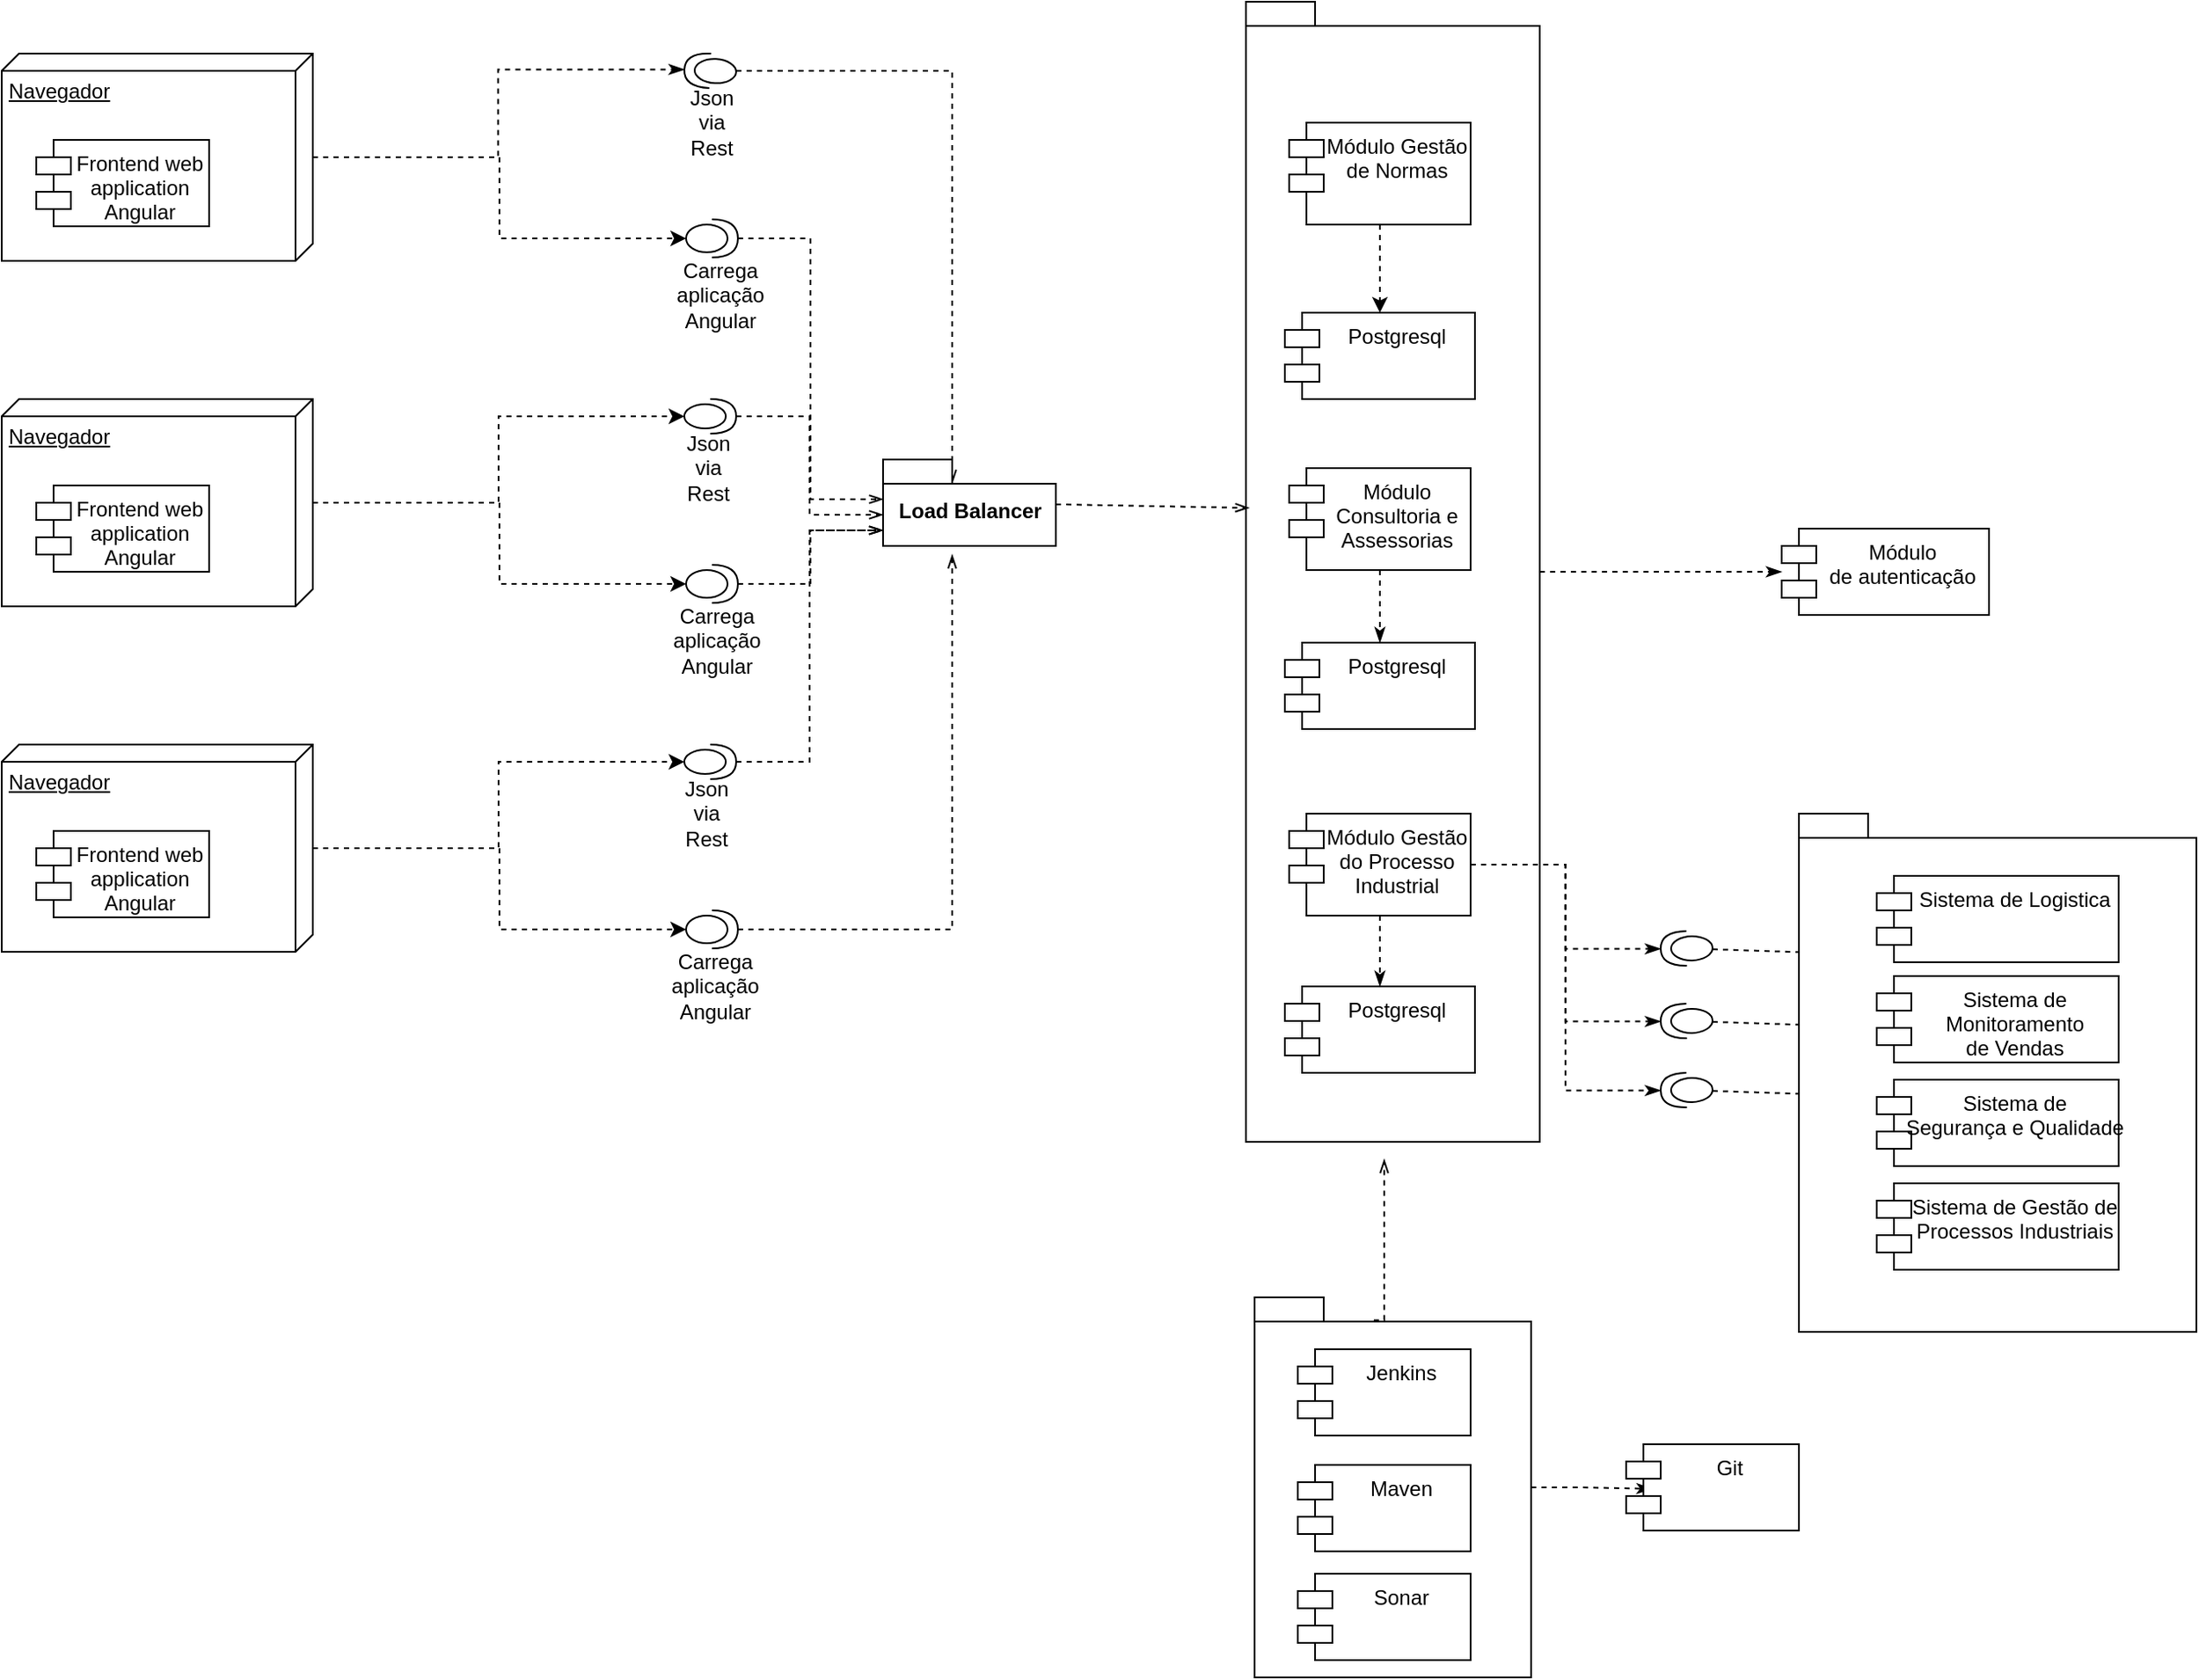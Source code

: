 <mxfile version="14.5.8" type="github">
  <diagram id="pOUwydJKZ514wDhYMpu4" name="Page-1">
    <mxGraphModel dx="1437" dy="859" grid="1" gridSize="10" guides="1" tooltips="1" connect="1" arrows="1" fold="1" page="1" pageScale="1" pageWidth="1169" pageHeight="827" math="0" shadow="0">
      <root>
        <mxCell id="0" />
        <mxCell id="1" parent="0" />
        <mxCell id="Mb3QHJfwA9eEYogZrGKf-141" style="edgeStyle=orthogonalEdgeStyle;rounded=0;orthogonalLoop=1;jettySize=auto;html=1;dashed=1;startArrow=none;startFill=0;endArrow=openThin;endFill=0;entryX=0;entryY=0;entryDx=40;entryDy=14;entryPerimeter=0;" edge="1" parent="1" source="ovCtJIIMCYNfRMW0sjXj-10" target="Mb3QHJfwA9eEYogZrGKf-123">
          <mxGeometry relative="1" as="geometry" />
        </mxCell>
        <mxCell id="ovCtJIIMCYNfRMW0sjXj-10" value="" style="shape=providedRequiredInterface;html=1;verticalLabelPosition=bottom;rotation=3;direction=west;" parent="1" vertex="1">
          <mxGeometry x="405" y="60" width="30" height="20" as="geometry" />
        </mxCell>
        <mxCell id="ovCtJIIMCYNfRMW0sjXj-91" style="edgeStyle=orthogonalEdgeStyle;rounded=0;orthogonalLoop=1;jettySize=auto;html=1;entryX=0;entryY=0.5;entryDx=0;entryDy=0;entryPerimeter=0;dashed=1;" parent="1" source="ovCtJIIMCYNfRMW0sjXj-14" target="ovCtJIIMCYNfRMW0sjXj-21" edge="1">
          <mxGeometry relative="1" as="geometry" />
        </mxCell>
        <mxCell id="Mb3QHJfwA9eEYogZrGKf-114" style="edgeStyle=orthogonalEdgeStyle;rounded=0;orthogonalLoop=1;jettySize=auto;html=1;entryX=1;entryY=0.5;entryDx=0;entryDy=0;entryPerimeter=0;dashed=1;startArrow=none;startFill=0;endArrow=classicThin;endFill=1;" edge="1" parent="1" source="ovCtJIIMCYNfRMW0sjXj-14" target="ovCtJIIMCYNfRMW0sjXj-10">
          <mxGeometry relative="1" as="geometry" />
        </mxCell>
        <mxCell id="ovCtJIIMCYNfRMW0sjXj-14" value="Navegador" style="verticalAlign=top;align=left;spacingTop=8;spacingLeft=2;spacingRight=12;shape=cube;size=10;direction=south;fontStyle=4;html=1;" parent="1" vertex="1">
          <mxGeometry x="10" y="60" width="180" height="120" as="geometry" />
        </mxCell>
        <mxCell id="ovCtJIIMCYNfRMW0sjXj-15" value="Frontend web&#xa;application&#xa;Angular" style="shape=module;align=left;spacingLeft=20;align=center;verticalAlign=top;" parent="1" vertex="1">
          <mxGeometry x="30" y="110" width="100" height="50" as="geometry" />
        </mxCell>
        <mxCell id="Mb3QHJfwA9eEYogZrGKf-140" style="edgeStyle=orthogonalEdgeStyle;rounded=0;orthogonalLoop=1;jettySize=auto;html=1;entryX=0;entryY=0;entryDx=0;entryDy=23;entryPerimeter=0;dashed=1;startArrow=none;startFill=0;endArrow=openThin;endFill=0;" edge="1" parent="1" source="ovCtJIIMCYNfRMW0sjXj-21" target="Mb3QHJfwA9eEYogZrGKf-123">
          <mxGeometry relative="1" as="geometry" />
        </mxCell>
        <mxCell id="ovCtJIIMCYNfRMW0sjXj-21" value="" style="shape=providedRequiredInterface;html=1;verticalLabelPosition=bottom;rotation=-180;direction=west;" parent="1" vertex="1">
          <mxGeometry x="406" y="156" width="30" height="22" as="geometry" />
        </mxCell>
        <mxCell id="Mb3QHJfwA9eEYogZrGKf-14" value="" style="edgeStyle=orthogonalEdgeStyle;rounded=0;orthogonalLoop=1;jettySize=auto;html=1;dashed=1;" edge="1" parent="1" target="Mb3QHJfwA9eEYogZrGKf-4">
          <mxGeometry relative="1" as="geometry">
            <mxPoint x="657.5" y="339" as="sourcePoint" />
          </mxGeometry>
        </mxCell>
        <mxCell id="Mb3QHJfwA9eEYogZrGKf-132" style="edgeStyle=orthogonalEdgeStyle;rounded=0;orthogonalLoop=1;jettySize=auto;html=1;entryX=0;entryY=0;entryDx=0;entryDy=32;entryPerimeter=0;dashed=1;startArrow=none;startFill=0;endArrow=openThin;endFill=0;" edge="1" parent="1" source="ovCtJIIMCYNfRMW0sjXj-101" target="Mb3QHJfwA9eEYogZrGKf-123">
          <mxGeometry relative="1" as="geometry" />
        </mxCell>
        <mxCell id="ovCtJIIMCYNfRMW0sjXj-101" value="" style="shape=providedRequiredInterface;html=1;verticalLabelPosition=bottom;rotation=-180;direction=west;" parent="1" vertex="1">
          <mxGeometry x="405" y="260" width="30" height="20" as="geometry" />
        </mxCell>
        <mxCell id="ovCtJIIMCYNfRMW0sjXj-102" value="" style="edgeStyle=orthogonalEdgeStyle;rounded=0;orthogonalLoop=1;jettySize=auto;html=1;entryX=0;entryY=0.5;entryDx=0;entryDy=0;entryPerimeter=0;dashed=1;" parent="1" source="ovCtJIIMCYNfRMW0sjXj-104" target="ovCtJIIMCYNfRMW0sjXj-101" edge="1">
          <mxGeometry relative="1" as="geometry" />
        </mxCell>
        <mxCell id="ovCtJIIMCYNfRMW0sjXj-103" style="edgeStyle=orthogonalEdgeStyle;rounded=0;orthogonalLoop=1;jettySize=auto;html=1;entryX=0;entryY=0.5;entryDx=0;entryDy=0;entryPerimeter=0;dashed=1;" parent="1" source="ovCtJIIMCYNfRMW0sjXj-104" target="ovCtJIIMCYNfRMW0sjXj-107" edge="1">
          <mxGeometry relative="1" as="geometry" />
        </mxCell>
        <mxCell id="ovCtJIIMCYNfRMW0sjXj-104" value="Navegador" style="verticalAlign=top;align=left;spacingTop=8;spacingLeft=2;spacingRight=12;shape=cube;size=10;direction=south;fontStyle=4;html=1;" parent="1" vertex="1">
          <mxGeometry x="10" y="260" width="180" height="120" as="geometry" />
        </mxCell>
        <mxCell id="ovCtJIIMCYNfRMW0sjXj-105" value="Frontend web&#xa;application&#xa;Angular" style="shape=module;align=left;spacingLeft=20;align=center;verticalAlign=top;" parent="1" vertex="1">
          <mxGeometry x="30" y="310" width="100" height="50" as="geometry" />
        </mxCell>
        <mxCell id="Mb3QHJfwA9eEYogZrGKf-133" style="edgeStyle=orthogonalEdgeStyle;rounded=0;orthogonalLoop=1;jettySize=auto;html=1;exitX=1;exitY=0.5;exitDx=0;exitDy=0;exitPerimeter=0;dashed=1;startArrow=none;startFill=0;endArrow=openThin;endFill=0;entryX=0;entryY=0;entryDx=0;entryDy=41;entryPerimeter=0;" edge="1" parent="1" source="ovCtJIIMCYNfRMW0sjXj-107" target="Mb3QHJfwA9eEYogZrGKf-123">
          <mxGeometry relative="1" as="geometry">
            <mxPoint x="480" y="330" as="targetPoint" />
          </mxGeometry>
        </mxCell>
        <mxCell id="ovCtJIIMCYNfRMW0sjXj-107" value="" style="shape=providedRequiredInterface;html=1;verticalLabelPosition=bottom;rotation=-180;direction=west;" parent="1" vertex="1">
          <mxGeometry x="406" y="356" width="30" height="22" as="geometry" />
        </mxCell>
        <mxCell id="Mb3QHJfwA9eEYogZrGKf-15" value="" style="edgeStyle=orthogonalEdgeStyle;rounded=0;orthogonalLoop=1;jettySize=auto;html=1;dashed=1;" edge="1" parent="1" target="Mb3QHJfwA9eEYogZrGKf-5">
          <mxGeometry relative="1" as="geometry">
            <mxPoint x="657.5" y="539" as="sourcePoint" />
          </mxGeometry>
        </mxCell>
        <mxCell id="Mb3QHJfwA9eEYogZrGKf-142" style="edgeStyle=orthogonalEdgeStyle;rounded=0;orthogonalLoop=1;jettySize=auto;html=1;entryX=0;entryY=0;entryDx=0;entryDy=41;entryPerimeter=0;dashed=1;startArrow=none;startFill=0;endArrow=openThin;endFill=0;" edge="1" parent="1" source="ovCtJIIMCYNfRMW0sjXj-113" target="Mb3QHJfwA9eEYogZrGKf-123">
          <mxGeometry relative="1" as="geometry" />
        </mxCell>
        <mxCell id="ovCtJIIMCYNfRMW0sjXj-113" value="" style="shape=providedRequiredInterface;html=1;verticalLabelPosition=bottom;rotation=-180;direction=west;" parent="1" vertex="1">
          <mxGeometry x="405" y="460" width="30" height="20" as="geometry" />
        </mxCell>
        <mxCell id="ovCtJIIMCYNfRMW0sjXj-114" value="" style="edgeStyle=orthogonalEdgeStyle;rounded=0;orthogonalLoop=1;jettySize=auto;html=1;entryX=0;entryY=0.5;entryDx=0;entryDy=0;entryPerimeter=0;dashed=1;" parent="1" source="ovCtJIIMCYNfRMW0sjXj-116" target="ovCtJIIMCYNfRMW0sjXj-113" edge="1">
          <mxGeometry relative="1" as="geometry" />
        </mxCell>
        <mxCell id="ovCtJIIMCYNfRMW0sjXj-115" style="edgeStyle=orthogonalEdgeStyle;rounded=0;orthogonalLoop=1;jettySize=auto;html=1;entryX=0;entryY=0.5;entryDx=0;entryDy=0;entryPerimeter=0;dashed=1;" parent="1" source="ovCtJIIMCYNfRMW0sjXj-116" target="ovCtJIIMCYNfRMW0sjXj-119" edge="1">
          <mxGeometry relative="1" as="geometry" />
        </mxCell>
        <mxCell id="ovCtJIIMCYNfRMW0sjXj-116" value="Navegador" style="verticalAlign=top;align=left;spacingTop=8;spacingLeft=2;spacingRight=12;shape=cube;size=10;direction=south;fontStyle=4;html=1;" parent="1" vertex="1">
          <mxGeometry x="10" y="460" width="180" height="120" as="geometry" />
        </mxCell>
        <mxCell id="ovCtJIIMCYNfRMW0sjXj-117" value="Frontend web&#xa;application&#xa;Angular" style="shape=module;align=left;spacingLeft=20;align=center;verticalAlign=top;" parent="1" vertex="1">
          <mxGeometry x="30" y="510" width="100" height="50" as="geometry" />
        </mxCell>
        <mxCell id="Mb3QHJfwA9eEYogZrGKf-143" style="edgeStyle=orthogonalEdgeStyle;rounded=0;orthogonalLoop=1;jettySize=auto;html=1;entryX=0.4;entryY=1.1;entryDx=0;entryDy=0;entryPerimeter=0;dashed=1;startArrow=none;startFill=0;endArrow=openThin;endFill=0;" edge="1" parent="1" source="ovCtJIIMCYNfRMW0sjXj-119" target="Mb3QHJfwA9eEYogZrGKf-123">
          <mxGeometry relative="1" as="geometry" />
        </mxCell>
        <mxCell id="ovCtJIIMCYNfRMW0sjXj-119" value="" style="shape=providedRequiredInterface;html=1;verticalLabelPosition=bottom;rotation=-180;direction=west;" parent="1" vertex="1">
          <mxGeometry x="406" y="556" width="30" height="22" as="geometry" />
        </mxCell>
        <mxCell id="kdXWGwtrBdY0a-65QAZD-1" value="Json via Rest" style="text;html=1;strokeColor=none;fillColor=none;align=center;verticalAlign=middle;whiteSpace=wrap;rounded=0;" parent="1" vertex="1">
          <mxGeometry x="401" y="90" width="40" height="20" as="geometry" />
        </mxCell>
        <mxCell id="kdXWGwtrBdY0a-65QAZD-2" value="Carrega aplicação Angular" style="text;html=1;strokeColor=none;fillColor=none;align=center;verticalAlign=middle;whiteSpace=wrap;rounded=0;" parent="1" vertex="1">
          <mxGeometry x="406" y="190" width="40" height="20" as="geometry" />
        </mxCell>
        <mxCell id="kdXWGwtrBdY0a-65QAZD-9" value="Json via Rest" style="text;html=1;strokeColor=none;fillColor=none;align=center;verticalAlign=middle;whiteSpace=wrap;rounded=0;" parent="1" vertex="1">
          <mxGeometry x="398.5" y="290" width="40" height="20" as="geometry" />
        </mxCell>
        <mxCell id="kdXWGwtrBdY0a-65QAZD-10" value="Carrega aplicação Angular" style="text;html=1;strokeColor=none;fillColor=none;align=center;verticalAlign=middle;whiteSpace=wrap;rounded=0;" parent="1" vertex="1">
          <mxGeometry x="403.5" y="390" width="40" height="20" as="geometry" />
        </mxCell>
        <mxCell id="kdXWGwtrBdY0a-65QAZD-11" value="Json via Rest" style="text;html=1;strokeColor=none;fillColor=none;align=center;verticalAlign=middle;whiteSpace=wrap;rounded=0;" parent="1" vertex="1">
          <mxGeometry x="397.5" y="490" width="40" height="20" as="geometry" />
        </mxCell>
        <mxCell id="kdXWGwtrBdY0a-65QAZD-12" value="Carrega aplicação Angular" style="text;html=1;strokeColor=none;fillColor=none;align=center;verticalAlign=middle;whiteSpace=wrap;rounded=0;" parent="1" vertex="1">
          <mxGeometry x="402.5" y="590" width="40" height="20" as="geometry" />
        </mxCell>
        <mxCell id="Mb3QHJfwA9eEYogZrGKf-16" value="Módulo &#xa;de autenticação" style="shape=module;align=left;spacingLeft=20;align=center;verticalAlign=top;" vertex="1" parent="1">
          <mxGeometry x="1040" y="335" width="120" height="50" as="geometry" />
        </mxCell>
        <mxCell id="Mb3QHJfwA9eEYogZrGKf-129" style="edgeStyle=orthogonalEdgeStyle;rounded=0;orthogonalLoop=1;jettySize=auto;html=1;entryX=0.151;entryY=0.517;entryDx=0;entryDy=0;entryPerimeter=0;dashed=1;startArrow=none;startFill=0;endArrow=classicThin;endFill=1;" edge="1" parent="1" source="Mb3QHJfwA9eEYogZrGKf-34" target="Mb3QHJfwA9eEYogZrGKf-38">
          <mxGeometry relative="1" as="geometry" />
        </mxCell>
        <mxCell id="Mb3QHJfwA9eEYogZrGKf-34" value="" style="shape=folder;fontStyle=1;spacingTop=10;tabWidth=40;tabHeight=14;tabPosition=left;html=1;" vertex="1" parent="1">
          <mxGeometry x="735" y="780" width="160" height="220" as="geometry" />
        </mxCell>
        <mxCell id="Mb3QHJfwA9eEYogZrGKf-130" style="edgeStyle=orthogonalEdgeStyle;rounded=0;orthogonalLoop=1;jettySize=auto;html=1;dashed=1;startArrow=none;startFill=0;endArrow=openThin;endFill=0;exitX=0.431;exitY=0.06;exitDx=0;exitDy=0;exitPerimeter=0;" edge="1" parent="1" source="Mb3QHJfwA9eEYogZrGKf-34">
          <mxGeometry relative="1" as="geometry">
            <mxPoint x="810" y="700" as="targetPoint" />
            <Array as="points">
              <mxPoint x="810" y="793" />
            </Array>
          </mxGeometry>
        </mxCell>
        <mxCell id="Mb3QHJfwA9eEYogZrGKf-35" value="Jenkins&#xa;" style="shape=module;align=left;spacingLeft=20;align=center;verticalAlign=top;" vertex="1" parent="1">
          <mxGeometry x="760" y="810" width="100" height="50" as="geometry" />
        </mxCell>
        <mxCell id="Mb3QHJfwA9eEYogZrGKf-36" value="Maven" style="shape=module;align=left;spacingLeft=20;align=center;verticalAlign=top;" vertex="1" parent="1">
          <mxGeometry x="760" y="877" width="100" height="50" as="geometry" />
        </mxCell>
        <mxCell id="Mb3QHJfwA9eEYogZrGKf-37" value="Sonar" style="shape=module;align=left;spacingLeft=20;align=center;verticalAlign=top;" vertex="1" parent="1">
          <mxGeometry x="760" y="940" width="100" height="50" as="geometry" />
        </mxCell>
        <mxCell id="Mb3QHJfwA9eEYogZrGKf-38" value="Git" style="shape=module;align=left;spacingLeft=20;align=center;verticalAlign=top;" vertex="1" parent="1">
          <mxGeometry x="950" y="865" width="100" height="50" as="geometry" />
        </mxCell>
        <mxCell id="Mb3QHJfwA9eEYogZrGKf-52" value="" style="shape=folder;fontStyle=1;spacingTop=10;tabWidth=40;tabHeight=14;tabPosition=left;html=1;" vertex="1" parent="1">
          <mxGeometry x="1050" y="500" width="230" height="300" as="geometry" />
        </mxCell>
        <mxCell id="Mb3QHJfwA9eEYogZrGKf-53" value="Sistema de Logistica" style="shape=module;align=left;spacingLeft=20;align=center;verticalAlign=top;" vertex="1" parent="1">
          <mxGeometry x="1095" y="536" width="140" height="50" as="geometry" />
        </mxCell>
        <mxCell id="Mb3QHJfwA9eEYogZrGKf-54" value="Sistema de &#xa;Monitoramento &#xa;de Vendas" style="shape=module;align=left;spacingLeft=20;align=center;verticalAlign=top;" vertex="1" parent="1">
          <mxGeometry x="1095" y="594" width="140" height="50" as="geometry" />
        </mxCell>
        <mxCell id="Mb3QHJfwA9eEYogZrGKf-55" value="Sistema de &#xa;Segurança e Qualidade" style="shape=module;align=left;spacingLeft=20;align=center;verticalAlign=top;" vertex="1" parent="1">
          <mxGeometry x="1095" y="654" width="140" height="50" as="geometry" />
        </mxCell>
        <mxCell id="Mb3QHJfwA9eEYogZrGKf-56" value="Sistema de Gestão de&#xa;Processos Industriais&#xa;" style="shape=module;align=left;spacingLeft=20;align=center;verticalAlign=top;" vertex="1" parent="1">
          <mxGeometry x="1095" y="714" width="140" height="50" as="geometry" />
        </mxCell>
        <mxCell id="Mb3QHJfwA9eEYogZrGKf-84" value="" style="rounded=0;orthogonalLoop=1;jettySize=auto;html=1;dashed=1;startArrow=none;startFill=0;endArrow=none;endFill=0;" edge="1" parent="1" source="Mb3QHJfwA9eEYogZrGKf-83">
          <mxGeometry relative="1" as="geometry">
            <mxPoint x="1050" y="580.167" as="targetPoint" />
          </mxGeometry>
        </mxCell>
        <mxCell id="Mb3QHJfwA9eEYogZrGKf-83" value="" style="shape=providedRequiredInterface;html=1;verticalLabelPosition=bottom;rotation=-1;direction=west;" vertex="1" parent="1">
          <mxGeometry x="970" y="568" width="30" height="20" as="geometry" />
        </mxCell>
        <mxCell id="Mb3QHJfwA9eEYogZrGKf-91" value="" style="rounded=0;orthogonalLoop=1;jettySize=auto;html=1;dashed=1;startArrow=none;startFill=0;endArrow=none;endFill=0;" edge="1" source="Mb3QHJfwA9eEYogZrGKf-92" parent="1">
          <mxGeometry relative="1" as="geometry">
            <mxPoint x="1050" y="622.167" as="targetPoint" />
          </mxGeometry>
        </mxCell>
        <mxCell id="Mb3QHJfwA9eEYogZrGKf-92" value="" style="shape=providedRequiredInterface;html=1;verticalLabelPosition=bottom;rotation=-1;direction=west;" vertex="1" parent="1">
          <mxGeometry x="970" y="610" width="30" height="20" as="geometry" />
        </mxCell>
        <mxCell id="Mb3QHJfwA9eEYogZrGKf-93" value="" style="rounded=0;orthogonalLoop=1;jettySize=auto;html=1;dashed=1;startArrow=none;startFill=0;endArrow=none;endFill=0;" edge="1" parent="1" source="Mb3QHJfwA9eEYogZrGKf-94">
          <mxGeometry relative="1" as="geometry">
            <mxPoint x="1050" y="662.167" as="targetPoint" />
          </mxGeometry>
        </mxCell>
        <mxCell id="Mb3QHJfwA9eEYogZrGKf-94" value="" style="shape=providedRequiredInterface;html=1;verticalLabelPosition=bottom;rotation=-1;direction=west;" vertex="1" parent="1">
          <mxGeometry x="970" y="650" width="30" height="20" as="geometry" />
        </mxCell>
        <mxCell id="Mb3QHJfwA9eEYogZrGKf-113" style="rounded=0;orthogonalLoop=1;jettySize=auto;html=1;dashed=1;startArrow=none;startFill=0;endArrow=classicThin;endFill=1;" edge="1" parent="1" source="Mb3QHJfwA9eEYogZrGKf-98" target="Mb3QHJfwA9eEYogZrGKf-16">
          <mxGeometry relative="1" as="geometry" />
        </mxCell>
        <mxCell id="Mb3QHJfwA9eEYogZrGKf-98" value="" style="shape=folder;fontStyle=1;spacingTop=10;tabWidth=40;tabHeight=14;tabPosition=left;html=1;" vertex="1" parent="1">
          <mxGeometry x="730" y="30" width="170" height="660" as="geometry" />
        </mxCell>
        <mxCell id="Mb3QHJfwA9eEYogZrGKf-99" value="" style="edgeStyle=orthogonalEdgeStyle;rounded=0;orthogonalLoop=1;jettySize=auto;html=1;dashed=1;" edge="1" parent="1" source="Mb3QHJfwA9eEYogZrGKf-100" target="Mb3QHJfwA9eEYogZrGKf-103">
          <mxGeometry relative="1" as="geometry" />
        </mxCell>
        <mxCell id="Mb3QHJfwA9eEYogZrGKf-100" value="Módulo Gestão&#xa;de Normas" style="shape=module;align=left;spacingLeft=20;align=center;verticalAlign=top;" vertex="1" parent="1">
          <mxGeometry x="755" y="100" width="105" height="59" as="geometry" />
        </mxCell>
        <mxCell id="Mb3QHJfwA9eEYogZrGKf-106" value="" style="edgeStyle=orthogonalEdgeStyle;rounded=0;orthogonalLoop=1;jettySize=auto;html=1;dashed=1;startArrow=none;startFill=0;endArrow=classicThin;endFill=1;" edge="1" parent="1" source="Mb3QHJfwA9eEYogZrGKf-101" target="Mb3QHJfwA9eEYogZrGKf-104">
          <mxGeometry relative="1" as="geometry" />
        </mxCell>
        <mxCell id="Mb3QHJfwA9eEYogZrGKf-101" value="Módulo&#xa;Consultoria e&#xa;Assessorias" style="shape=module;align=left;spacingLeft=20;align=center;verticalAlign=top;" vertex="1" parent="1">
          <mxGeometry x="755" y="300" width="105" height="59" as="geometry" />
        </mxCell>
        <mxCell id="Mb3QHJfwA9eEYogZrGKf-107" value="" style="edgeStyle=orthogonalEdgeStyle;rounded=0;orthogonalLoop=1;jettySize=auto;html=1;dashed=1;startArrow=none;startFill=0;endArrow=classicThin;endFill=1;" edge="1" parent="1" source="Mb3QHJfwA9eEYogZrGKf-102" target="Mb3QHJfwA9eEYogZrGKf-105">
          <mxGeometry relative="1" as="geometry" />
        </mxCell>
        <mxCell id="Mb3QHJfwA9eEYogZrGKf-110" style="edgeStyle=orthogonalEdgeStyle;rounded=0;orthogonalLoop=1;jettySize=auto;html=1;entryX=1;entryY=0.5;entryDx=0;entryDy=0;entryPerimeter=0;dashed=1;startArrow=none;startFill=0;endArrow=classicThin;endFill=1;" edge="1" parent="1" source="Mb3QHJfwA9eEYogZrGKf-102" target="Mb3QHJfwA9eEYogZrGKf-83">
          <mxGeometry relative="1" as="geometry" />
        </mxCell>
        <mxCell id="Mb3QHJfwA9eEYogZrGKf-111" style="edgeStyle=orthogonalEdgeStyle;rounded=0;orthogonalLoop=1;jettySize=auto;html=1;entryX=1;entryY=0.5;entryDx=0;entryDy=0;entryPerimeter=0;dashed=1;startArrow=none;startFill=0;endArrow=classicThin;endFill=1;" edge="1" parent="1" source="Mb3QHJfwA9eEYogZrGKf-102" target="Mb3QHJfwA9eEYogZrGKf-92">
          <mxGeometry relative="1" as="geometry" />
        </mxCell>
        <mxCell id="Mb3QHJfwA9eEYogZrGKf-112" style="edgeStyle=orthogonalEdgeStyle;rounded=0;orthogonalLoop=1;jettySize=auto;html=1;entryX=1;entryY=0.5;entryDx=0;entryDy=0;entryPerimeter=0;dashed=1;startArrow=none;startFill=0;endArrow=classicThin;endFill=1;" edge="1" parent="1" source="Mb3QHJfwA9eEYogZrGKf-102" target="Mb3QHJfwA9eEYogZrGKf-94">
          <mxGeometry relative="1" as="geometry" />
        </mxCell>
        <mxCell id="Mb3QHJfwA9eEYogZrGKf-102" value="Módulo Gestão&#xa;do Processo&#xa;Industrial" style="shape=module;align=left;spacingLeft=20;align=center;verticalAlign=top;" vertex="1" parent="1">
          <mxGeometry x="755" y="500" width="105" height="59" as="geometry" />
        </mxCell>
        <mxCell id="Mb3QHJfwA9eEYogZrGKf-103" value="Postgresql" style="shape=module;align=left;spacingLeft=20;align=center;verticalAlign=top;" vertex="1" parent="1">
          <mxGeometry x="752.5" y="210" width="110" height="50" as="geometry" />
        </mxCell>
        <mxCell id="Mb3QHJfwA9eEYogZrGKf-104" value="Postgresql" style="shape=module;align=left;spacingLeft=20;align=center;verticalAlign=top;" vertex="1" parent="1">
          <mxGeometry x="752.5" y="401" width="110" height="50" as="geometry" />
        </mxCell>
        <mxCell id="Mb3QHJfwA9eEYogZrGKf-105" value="Postgresql" style="shape=module;align=left;spacingLeft=20;align=center;verticalAlign=top;" vertex="1" parent="1">
          <mxGeometry x="752.5" y="600" width="110" height="50" as="geometry" />
        </mxCell>
        <mxCell id="Mb3QHJfwA9eEYogZrGKf-144" style="rounded=0;orthogonalLoop=1;jettySize=auto;html=1;entryX=0.011;entryY=0.444;entryDx=0;entryDy=0;entryPerimeter=0;dashed=1;startArrow=none;startFill=0;endArrow=openThin;endFill=0;" edge="1" parent="1" source="Mb3QHJfwA9eEYogZrGKf-123" target="Mb3QHJfwA9eEYogZrGKf-98">
          <mxGeometry relative="1" as="geometry" />
        </mxCell>
        <mxCell id="Mb3QHJfwA9eEYogZrGKf-123" value="Load Balancer" style="shape=folder;fontStyle=1;spacingTop=10;tabWidth=40;tabHeight=14;tabPosition=left;html=1;" vertex="1" parent="1">
          <mxGeometry x="520" y="295" width="100" height="50" as="geometry" />
        </mxCell>
      </root>
    </mxGraphModel>
  </diagram>
</mxfile>
